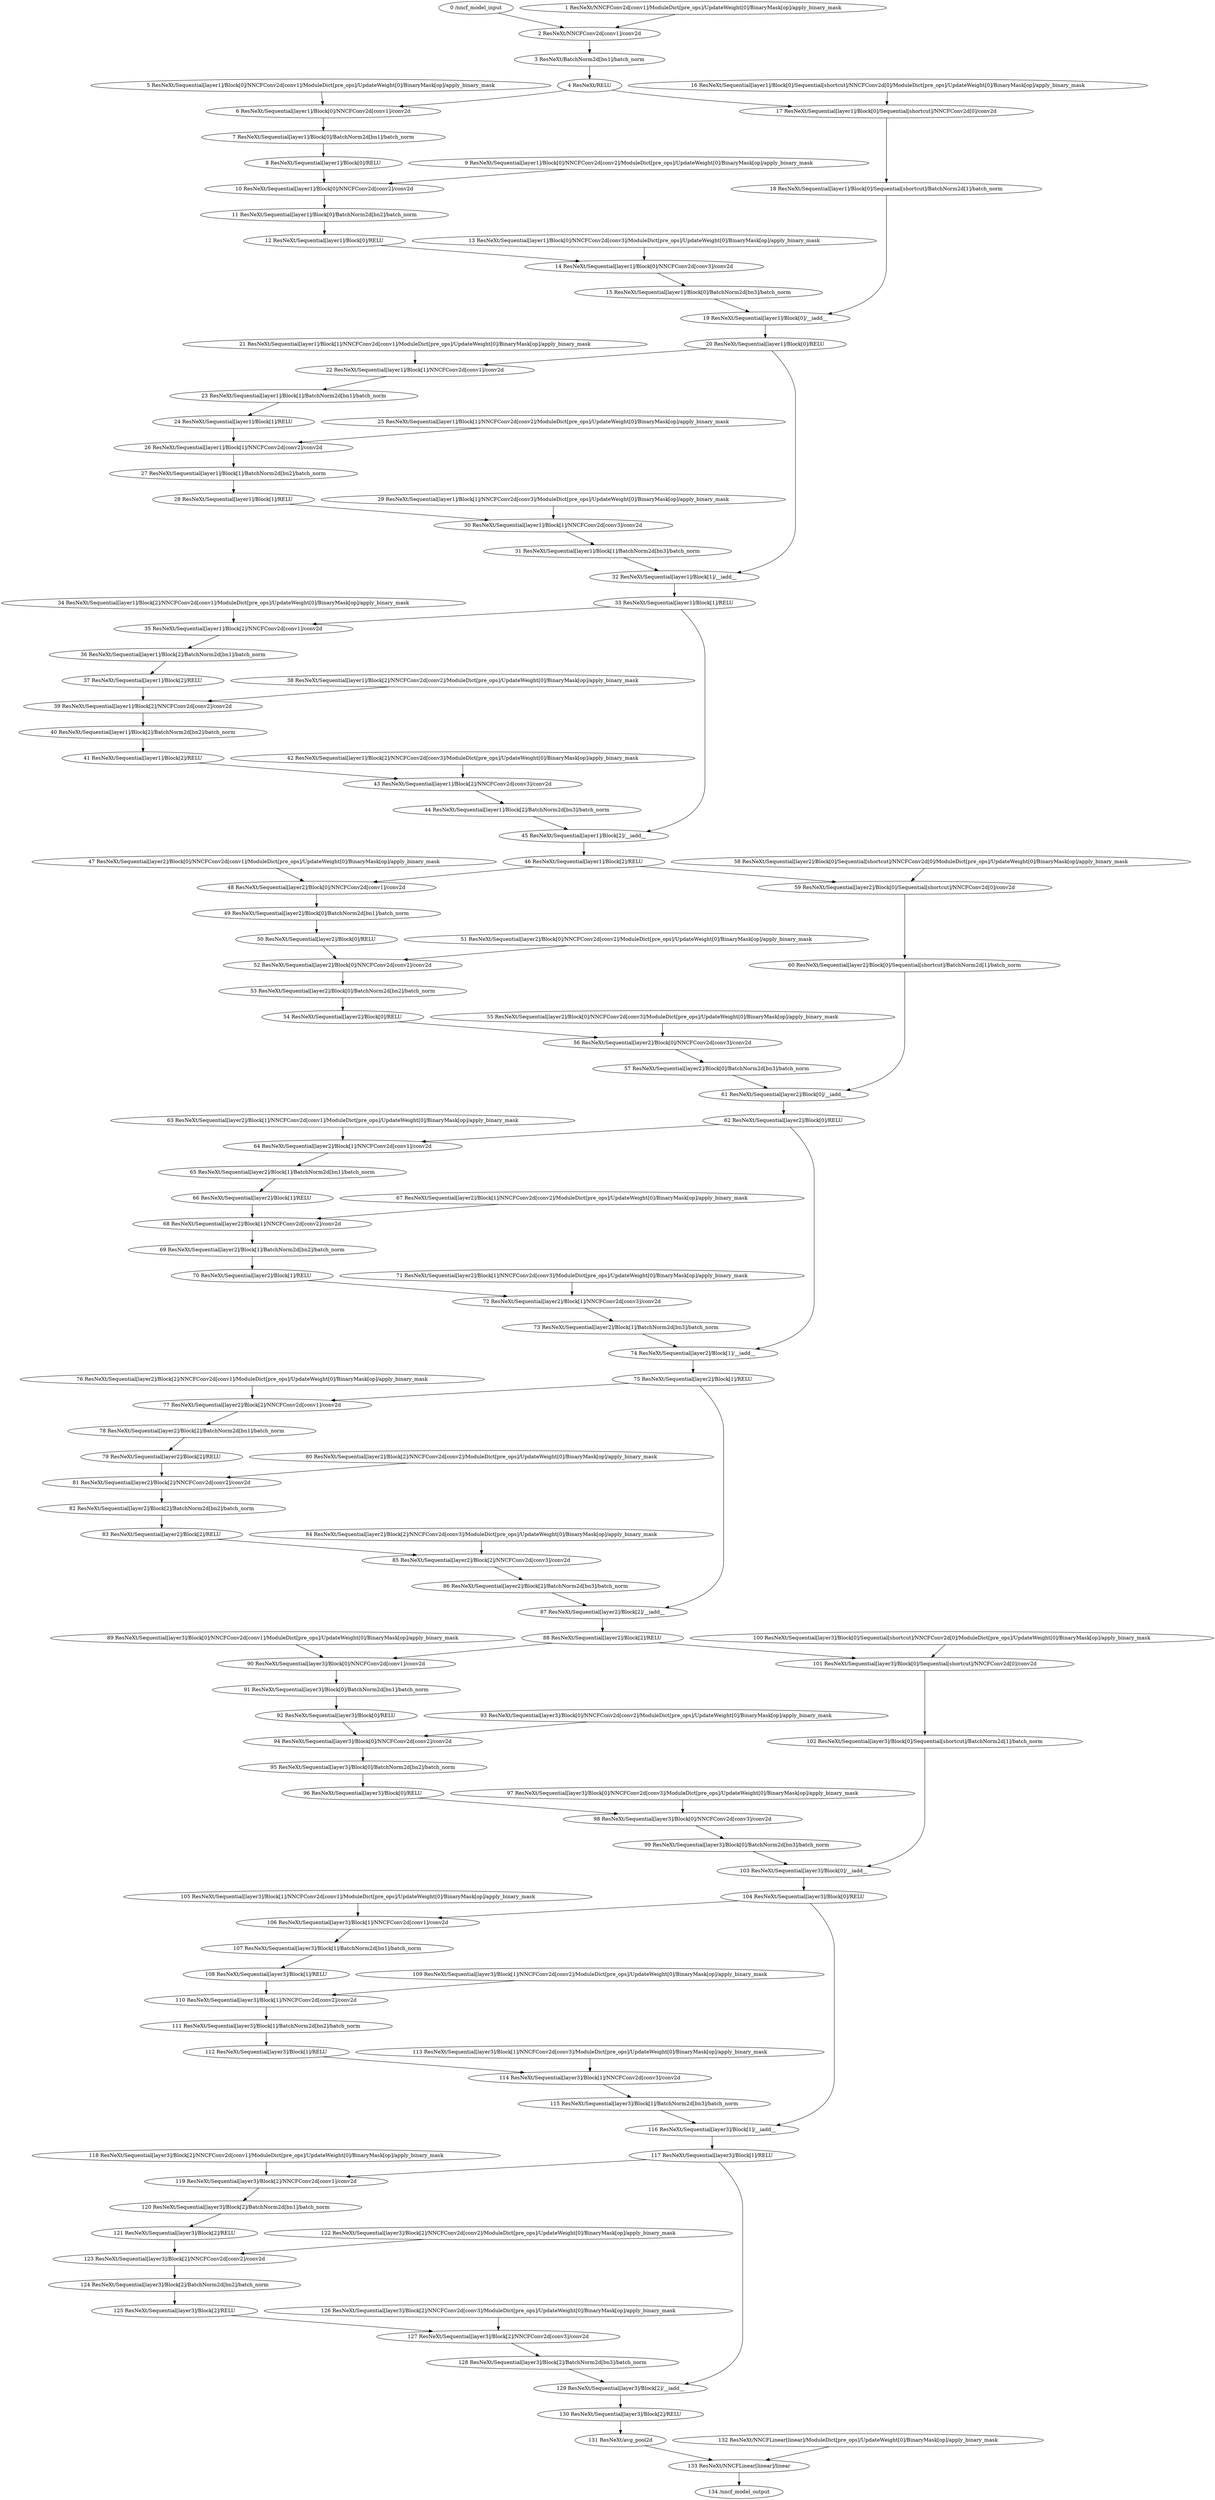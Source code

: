 strict digraph  {
"0 /nncf_model_input" [id=0, scope="", type=nncf_model_input];
"1 ResNeXt/NNCFConv2d[conv1]/ModuleDict[pre_ops]/UpdateWeight[0]/BinaryMask[op]/apply_binary_mask" [id=1, scope="ResNeXt/NNCFConv2d[conv1]/ModuleDict[pre_ops]/UpdateWeight[0]/BinaryMask[op]", type=apply_binary_mask];
"2 ResNeXt/NNCFConv2d[conv1]/conv2d" [id=2, scope="ResNeXt/NNCFConv2d[conv1]", type=conv2d];
"3 ResNeXt/BatchNorm2d[bn1]/batch_norm" [id=3, scope="ResNeXt/BatchNorm2d[bn1]", type=batch_norm];
"4 ResNeXt/RELU" [id=4, scope=ResNeXt, type=RELU];
"5 ResNeXt/Sequential[layer1]/Block[0]/NNCFConv2d[conv1]/ModuleDict[pre_ops]/UpdateWeight[0]/BinaryMask[op]/apply_binary_mask" [id=5, scope="ResNeXt/Sequential[layer1]/Block[0]/NNCFConv2d[conv1]/ModuleDict[pre_ops]/UpdateWeight[0]/BinaryMask[op]", type=apply_binary_mask];
"6 ResNeXt/Sequential[layer1]/Block[0]/NNCFConv2d[conv1]/conv2d" [id=6, scope="ResNeXt/Sequential[layer1]/Block[0]/NNCFConv2d[conv1]", type=conv2d];
"7 ResNeXt/Sequential[layer1]/Block[0]/BatchNorm2d[bn1]/batch_norm" [id=7, scope="ResNeXt/Sequential[layer1]/Block[0]/BatchNorm2d[bn1]", type=batch_norm];
"8 ResNeXt/Sequential[layer1]/Block[0]/RELU" [id=8, scope="ResNeXt/Sequential[layer1]/Block[0]", type=RELU];
"9 ResNeXt/Sequential[layer1]/Block[0]/NNCFConv2d[conv2]/ModuleDict[pre_ops]/UpdateWeight[0]/BinaryMask[op]/apply_binary_mask" [id=9, scope="ResNeXt/Sequential[layer1]/Block[0]/NNCFConv2d[conv2]/ModuleDict[pre_ops]/UpdateWeight[0]/BinaryMask[op]", type=apply_binary_mask];
"10 ResNeXt/Sequential[layer1]/Block[0]/NNCFConv2d[conv2]/conv2d" [id=10, scope="ResNeXt/Sequential[layer1]/Block[0]/NNCFConv2d[conv2]", type=conv2d];
"11 ResNeXt/Sequential[layer1]/Block[0]/BatchNorm2d[bn2]/batch_norm" [id=11, scope="ResNeXt/Sequential[layer1]/Block[0]/BatchNorm2d[bn2]", type=batch_norm];
"12 ResNeXt/Sequential[layer1]/Block[0]/RELU" [id=12, scope="ResNeXt/Sequential[layer1]/Block[0]", type=RELU];
"13 ResNeXt/Sequential[layer1]/Block[0]/NNCFConv2d[conv3]/ModuleDict[pre_ops]/UpdateWeight[0]/BinaryMask[op]/apply_binary_mask" [id=13, scope="ResNeXt/Sequential[layer1]/Block[0]/NNCFConv2d[conv3]/ModuleDict[pre_ops]/UpdateWeight[0]/BinaryMask[op]", type=apply_binary_mask];
"14 ResNeXt/Sequential[layer1]/Block[0]/NNCFConv2d[conv3]/conv2d" [id=14, scope="ResNeXt/Sequential[layer1]/Block[0]/NNCFConv2d[conv3]", type=conv2d];
"15 ResNeXt/Sequential[layer1]/Block[0]/BatchNorm2d[bn3]/batch_norm" [id=15, scope="ResNeXt/Sequential[layer1]/Block[0]/BatchNorm2d[bn3]", type=batch_norm];
"16 ResNeXt/Sequential[layer1]/Block[0]/Sequential[shortcut]/NNCFConv2d[0]/ModuleDict[pre_ops]/UpdateWeight[0]/BinaryMask[op]/apply_binary_mask" [id=16, scope="ResNeXt/Sequential[layer1]/Block[0]/Sequential[shortcut]/NNCFConv2d[0]/ModuleDict[pre_ops]/UpdateWeight[0]/BinaryMask[op]", type=apply_binary_mask];
"17 ResNeXt/Sequential[layer1]/Block[0]/Sequential[shortcut]/NNCFConv2d[0]/conv2d" [id=17, scope="ResNeXt/Sequential[layer1]/Block[0]/Sequential[shortcut]/NNCFConv2d[0]", type=conv2d];
"18 ResNeXt/Sequential[layer1]/Block[0]/Sequential[shortcut]/BatchNorm2d[1]/batch_norm" [id=18, scope="ResNeXt/Sequential[layer1]/Block[0]/Sequential[shortcut]/BatchNorm2d[1]", type=batch_norm];
"19 ResNeXt/Sequential[layer1]/Block[0]/__iadd__" [id=19, scope="ResNeXt/Sequential[layer1]/Block[0]", type=__iadd__];
"20 ResNeXt/Sequential[layer1]/Block[0]/RELU" [id=20, scope="ResNeXt/Sequential[layer1]/Block[0]", type=RELU];
"21 ResNeXt/Sequential[layer1]/Block[1]/NNCFConv2d[conv1]/ModuleDict[pre_ops]/UpdateWeight[0]/BinaryMask[op]/apply_binary_mask" [id=21, scope="ResNeXt/Sequential[layer1]/Block[1]/NNCFConv2d[conv1]/ModuleDict[pre_ops]/UpdateWeight[0]/BinaryMask[op]", type=apply_binary_mask];
"22 ResNeXt/Sequential[layer1]/Block[1]/NNCFConv2d[conv1]/conv2d" [id=22, scope="ResNeXt/Sequential[layer1]/Block[1]/NNCFConv2d[conv1]", type=conv2d];
"23 ResNeXt/Sequential[layer1]/Block[1]/BatchNorm2d[bn1]/batch_norm" [id=23, scope="ResNeXt/Sequential[layer1]/Block[1]/BatchNorm2d[bn1]", type=batch_norm];
"24 ResNeXt/Sequential[layer1]/Block[1]/RELU" [id=24, scope="ResNeXt/Sequential[layer1]/Block[1]", type=RELU];
"25 ResNeXt/Sequential[layer1]/Block[1]/NNCFConv2d[conv2]/ModuleDict[pre_ops]/UpdateWeight[0]/BinaryMask[op]/apply_binary_mask" [id=25, scope="ResNeXt/Sequential[layer1]/Block[1]/NNCFConv2d[conv2]/ModuleDict[pre_ops]/UpdateWeight[0]/BinaryMask[op]", type=apply_binary_mask];
"26 ResNeXt/Sequential[layer1]/Block[1]/NNCFConv2d[conv2]/conv2d" [id=26, scope="ResNeXt/Sequential[layer1]/Block[1]/NNCFConv2d[conv2]", type=conv2d];
"27 ResNeXt/Sequential[layer1]/Block[1]/BatchNorm2d[bn2]/batch_norm" [id=27, scope="ResNeXt/Sequential[layer1]/Block[1]/BatchNorm2d[bn2]", type=batch_norm];
"28 ResNeXt/Sequential[layer1]/Block[1]/RELU" [id=28, scope="ResNeXt/Sequential[layer1]/Block[1]", type=RELU];
"29 ResNeXt/Sequential[layer1]/Block[1]/NNCFConv2d[conv3]/ModuleDict[pre_ops]/UpdateWeight[0]/BinaryMask[op]/apply_binary_mask" [id=29, scope="ResNeXt/Sequential[layer1]/Block[1]/NNCFConv2d[conv3]/ModuleDict[pre_ops]/UpdateWeight[0]/BinaryMask[op]", type=apply_binary_mask];
"30 ResNeXt/Sequential[layer1]/Block[1]/NNCFConv2d[conv3]/conv2d" [id=30, scope="ResNeXt/Sequential[layer1]/Block[1]/NNCFConv2d[conv3]", type=conv2d];
"31 ResNeXt/Sequential[layer1]/Block[1]/BatchNorm2d[bn3]/batch_norm" [id=31, scope="ResNeXt/Sequential[layer1]/Block[1]/BatchNorm2d[bn3]", type=batch_norm];
"32 ResNeXt/Sequential[layer1]/Block[1]/__iadd__" [id=32, scope="ResNeXt/Sequential[layer1]/Block[1]", type=__iadd__];
"33 ResNeXt/Sequential[layer1]/Block[1]/RELU" [id=33, scope="ResNeXt/Sequential[layer1]/Block[1]", type=RELU];
"34 ResNeXt/Sequential[layer1]/Block[2]/NNCFConv2d[conv1]/ModuleDict[pre_ops]/UpdateWeight[0]/BinaryMask[op]/apply_binary_mask" [id=34, scope="ResNeXt/Sequential[layer1]/Block[2]/NNCFConv2d[conv1]/ModuleDict[pre_ops]/UpdateWeight[0]/BinaryMask[op]", type=apply_binary_mask];
"35 ResNeXt/Sequential[layer1]/Block[2]/NNCFConv2d[conv1]/conv2d" [id=35, scope="ResNeXt/Sequential[layer1]/Block[2]/NNCFConv2d[conv1]", type=conv2d];
"36 ResNeXt/Sequential[layer1]/Block[2]/BatchNorm2d[bn1]/batch_norm" [id=36, scope="ResNeXt/Sequential[layer1]/Block[2]/BatchNorm2d[bn1]", type=batch_norm];
"37 ResNeXt/Sequential[layer1]/Block[2]/RELU" [id=37, scope="ResNeXt/Sequential[layer1]/Block[2]", type=RELU];
"38 ResNeXt/Sequential[layer1]/Block[2]/NNCFConv2d[conv2]/ModuleDict[pre_ops]/UpdateWeight[0]/BinaryMask[op]/apply_binary_mask" [id=38, scope="ResNeXt/Sequential[layer1]/Block[2]/NNCFConv2d[conv2]/ModuleDict[pre_ops]/UpdateWeight[0]/BinaryMask[op]", type=apply_binary_mask];
"39 ResNeXt/Sequential[layer1]/Block[2]/NNCFConv2d[conv2]/conv2d" [id=39, scope="ResNeXt/Sequential[layer1]/Block[2]/NNCFConv2d[conv2]", type=conv2d];
"40 ResNeXt/Sequential[layer1]/Block[2]/BatchNorm2d[bn2]/batch_norm" [id=40, scope="ResNeXt/Sequential[layer1]/Block[2]/BatchNorm2d[bn2]", type=batch_norm];
"41 ResNeXt/Sequential[layer1]/Block[2]/RELU" [id=41, scope="ResNeXt/Sequential[layer1]/Block[2]", type=RELU];
"42 ResNeXt/Sequential[layer1]/Block[2]/NNCFConv2d[conv3]/ModuleDict[pre_ops]/UpdateWeight[0]/BinaryMask[op]/apply_binary_mask" [id=42, scope="ResNeXt/Sequential[layer1]/Block[2]/NNCFConv2d[conv3]/ModuleDict[pre_ops]/UpdateWeight[0]/BinaryMask[op]", type=apply_binary_mask];
"43 ResNeXt/Sequential[layer1]/Block[2]/NNCFConv2d[conv3]/conv2d" [id=43, scope="ResNeXt/Sequential[layer1]/Block[2]/NNCFConv2d[conv3]", type=conv2d];
"44 ResNeXt/Sequential[layer1]/Block[2]/BatchNorm2d[bn3]/batch_norm" [id=44, scope="ResNeXt/Sequential[layer1]/Block[2]/BatchNorm2d[bn3]", type=batch_norm];
"45 ResNeXt/Sequential[layer1]/Block[2]/__iadd__" [id=45, scope="ResNeXt/Sequential[layer1]/Block[2]", type=__iadd__];
"46 ResNeXt/Sequential[layer1]/Block[2]/RELU" [id=46, scope="ResNeXt/Sequential[layer1]/Block[2]", type=RELU];
"47 ResNeXt/Sequential[layer2]/Block[0]/NNCFConv2d[conv1]/ModuleDict[pre_ops]/UpdateWeight[0]/BinaryMask[op]/apply_binary_mask" [id=47, scope="ResNeXt/Sequential[layer2]/Block[0]/NNCFConv2d[conv1]/ModuleDict[pre_ops]/UpdateWeight[0]/BinaryMask[op]", type=apply_binary_mask];
"48 ResNeXt/Sequential[layer2]/Block[0]/NNCFConv2d[conv1]/conv2d" [id=48, scope="ResNeXt/Sequential[layer2]/Block[0]/NNCFConv2d[conv1]", type=conv2d];
"49 ResNeXt/Sequential[layer2]/Block[0]/BatchNorm2d[bn1]/batch_norm" [id=49, scope="ResNeXt/Sequential[layer2]/Block[0]/BatchNorm2d[bn1]", type=batch_norm];
"50 ResNeXt/Sequential[layer2]/Block[0]/RELU" [id=50, scope="ResNeXt/Sequential[layer2]/Block[0]", type=RELU];
"51 ResNeXt/Sequential[layer2]/Block[0]/NNCFConv2d[conv2]/ModuleDict[pre_ops]/UpdateWeight[0]/BinaryMask[op]/apply_binary_mask" [id=51, scope="ResNeXt/Sequential[layer2]/Block[0]/NNCFConv2d[conv2]/ModuleDict[pre_ops]/UpdateWeight[0]/BinaryMask[op]", type=apply_binary_mask];
"52 ResNeXt/Sequential[layer2]/Block[0]/NNCFConv2d[conv2]/conv2d" [id=52, scope="ResNeXt/Sequential[layer2]/Block[0]/NNCFConv2d[conv2]", type=conv2d];
"53 ResNeXt/Sequential[layer2]/Block[0]/BatchNorm2d[bn2]/batch_norm" [id=53, scope="ResNeXt/Sequential[layer2]/Block[0]/BatchNorm2d[bn2]", type=batch_norm];
"54 ResNeXt/Sequential[layer2]/Block[0]/RELU" [id=54, scope="ResNeXt/Sequential[layer2]/Block[0]", type=RELU];
"55 ResNeXt/Sequential[layer2]/Block[0]/NNCFConv2d[conv3]/ModuleDict[pre_ops]/UpdateWeight[0]/BinaryMask[op]/apply_binary_mask" [id=55, scope="ResNeXt/Sequential[layer2]/Block[0]/NNCFConv2d[conv3]/ModuleDict[pre_ops]/UpdateWeight[0]/BinaryMask[op]", type=apply_binary_mask];
"56 ResNeXt/Sequential[layer2]/Block[0]/NNCFConv2d[conv3]/conv2d" [id=56, scope="ResNeXt/Sequential[layer2]/Block[0]/NNCFConv2d[conv3]", type=conv2d];
"57 ResNeXt/Sequential[layer2]/Block[0]/BatchNorm2d[bn3]/batch_norm" [id=57, scope="ResNeXt/Sequential[layer2]/Block[0]/BatchNorm2d[bn3]", type=batch_norm];
"58 ResNeXt/Sequential[layer2]/Block[0]/Sequential[shortcut]/NNCFConv2d[0]/ModuleDict[pre_ops]/UpdateWeight[0]/BinaryMask[op]/apply_binary_mask" [id=58, scope="ResNeXt/Sequential[layer2]/Block[0]/Sequential[shortcut]/NNCFConv2d[0]/ModuleDict[pre_ops]/UpdateWeight[0]/BinaryMask[op]", type=apply_binary_mask];
"59 ResNeXt/Sequential[layer2]/Block[0]/Sequential[shortcut]/NNCFConv2d[0]/conv2d" [id=59, scope="ResNeXt/Sequential[layer2]/Block[0]/Sequential[shortcut]/NNCFConv2d[0]", type=conv2d];
"60 ResNeXt/Sequential[layer2]/Block[0]/Sequential[shortcut]/BatchNorm2d[1]/batch_norm" [id=60, scope="ResNeXt/Sequential[layer2]/Block[0]/Sequential[shortcut]/BatchNorm2d[1]", type=batch_norm];
"61 ResNeXt/Sequential[layer2]/Block[0]/__iadd__" [id=61, scope="ResNeXt/Sequential[layer2]/Block[0]", type=__iadd__];
"62 ResNeXt/Sequential[layer2]/Block[0]/RELU" [id=62, scope="ResNeXt/Sequential[layer2]/Block[0]", type=RELU];
"63 ResNeXt/Sequential[layer2]/Block[1]/NNCFConv2d[conv1]/ModuleDict[pre_ops]/UpdateWeight[0]/BinaryMask[op]/apply_binary_mask" [id=63, scope="ResNeXt/Sequential[layer2]/Block[1]/NNCFConv2d[conv1]/ModuleDict[pre_ops]/UpdateWeight[0]/BinaryMask[op]", type=apply_binary_mask];
"64 ResNeXt/Sequential[layer2]/Block[1]/NNCFConv2d[conv1]/conv2d" [id=64, scope="ResNeXt/Sequential[layer2]/Block[1]/NNCFConv2d[conv1]", type=conv2d];
"65 ResNeXt/Sequential[layer2]/Block[1]/BatchNorm2d[bn1]/batch_norm" [id=65, scope="ResNeXt/Sequential[layer2]/Block[1]/BatchNorm2d[bn1]", type=batch_norm];
"66 ResNeXt/Sequential[layer2]/Block[1]/RELU" [id=66, scope="ResNeXt/Sequential[layer2]/Block[1]", type=RELU];
"67 ResNeXt/Sequential[layer2]/Block[1]/NNCFConv2d[conv2]/ModuleDict[pre_ops]/UpdateWeight[0]/BinaryMask[op]/apply_binary_mask" [id=67, scope="ResNeXt/Sequential[layer2]/Block[1]/NNCFConv2d[conv2]/ModuleDict[pre_ops]/UpdateWeight[0]/BinaryMask[op]", type=apply_binary_mask];
"68 ResNeXt/Sequential[layer2]/Block[1]/NNCFConv2d[conv2]/conv2d" [id=68, scope="ResNeXt/Sequential[layer2]/Block[1]/NNCFConv2d[conv2]", type=conv2d];
"69 ResNeXt/Sequential[layer2]/Block[1]/BatchNorm2d[bn2]/batch_norm" [id=69, scope="ResNeXt/Sequential[layer2]/Block[1]/BatchNorm2d[bn2]", type=batch_norm];
"70 ResNeXt/Sequential[layer2]/Block[1]/RELU" [id=70, scope="ResNeXt/Sequential[layer2]/Block[1]", type=RELU];
"71 ResNeXt/Sequential[layer2]/Block[1]/NNCFConv2d[conv3]/ModuleDict[pre_ops]/UpdateWeight[0]/BinaryMask[op]/apply_binary_mask" [id=71, scope="ResNeXt/Sequential[layer2]/Block[1]/NNCFConv2d[conv3]/ModuleDict[pre_ops]/UpdateWeight[0]/BinaryMask[op]", type=apply_binary_mask];
"72 ResNeXt/Sequential[layer2]/Block[1]/NNCFConv2d[conv3]/conv2d" [id=72, scope="ResNeXt/Sequential[layer2]/Block[1]/NNCFConv2d[conv3]", type=conv2d];
"73 ResNeXt/Sequential[layer2]/Block[1]/BatchNorm2d[bn3]/batch_norm" [id=73, scope="ResNeXt/Sequential[layer2]/Block[1]/BatchNorm2d[bn3]", type=batch_norm];
"74 ResNeXt/Sequential[layer2]/Block[1]/__iadd__" [id=74, scope="ResNeXt/Sequential[layer2]/Block[1]", type=__iadd__];
"75 ResNeXt/Sequential[layer2]/Block[1]/RELU" [id=75, scope="ResNeXt/Sequential[layer2]/Block[1]", type=RELU];
"76 ResNeXt/Sequential[layer2]/Block[2]/NNCFConv2d[conv1]/ModuleDict[pre_ops]/UpdateWeight[0]/BinaryMask[op]/apply_binary_mask" [id=76, scope="ResNeXt/Sequential[layer2]/Block[2]/NNCFConv2d[conv1]/ModuleDict[pre_ops]/UpdateWeight[0]/BinaryMask[op]", type=apply_binary_mask];
"77 ResNeXt/Sequential[layer2]/Block[2]/NNCFConv2d[conv1]/conv2d" [id=77, scope="ResNeXt/Sequential[layer2]/Block[2]/NNCFConv2d[conv1]", type=conv2d];
"78 ResNeXt/Sequential[layer2]/Block[2]/BatchNorm2d[bn1]/batch_norm" [id=78, scope="ResNeXt/Sequential[layer2]/Block[2]/BatchNorm2d[bn1]", type=batch_norm];
"79 ResNeXt/Sequential[layer2]/Block[2]/RELU" [id=79, scope="ResNeXt/Sequential[layer2]/Block[2]", type=RELU];
"80 ResNeXt/Sequential[layer2]/Block[2]/NNCFConv2d[conv2]/ModuleDict[pre_ops]/UpdateWeight[0]/BinaryMask[op]/apply_binary_mask" [id=80, scope="ResNeXt/Sequential[layer2]/Block[2]/NNCFConv2d[conv2]/ModuleDict[pre_ops]/UpdateWeight[0]/BinaryMask[op]", type=apply_binary_mask];
"81 ResNeXt/Sequential[layer2]/Block[2]/NNCFConv2d[conv2]/conv2d" [id=81, scope="ResNeXt/Sequential[layer2]/Block[2]/NNCFConv2d[conv2]", type=conv2d];
"82 ResNeXt/Sequential[layer2]/Block[2]/BatchNorm2d[bn2]/batch_norm" [id=82, scope="ResNeXt/Sequential[layer2]/Block[2]/BatchNorm2d[bn2]", type=batch_norm];
"83 ResNeXt/Sequential[layer2]/Block[2]/RELU" [id=83, scope="ResNeXt/Sequential[layer2]/Block[2]", type=RELU];
"84 ResNeXt/Sequential[layer2]/Block[2]/NNCFConv2d[conv3]/ModuleDict[pre_ops]/UpdateWeight[0]/BinaryMask[op]/apply_binary_mask" [id=84, scope="ResNeXt/Sequential[layer2]/Block[2]/NNCFConv2d[conv3]/ModuleDict[pre_ops]/UpdateWeight[0]/BinaryMask[op]", type=apply_binary_mask];
"85 ResNeXt/Sequential[layer2]/Block[2]/NNCFConv2d[conv3]/conv2d" [id=85, scope="ResNeXt/Sequential[layer2]/Block[2]/NNCFConv2d[conv3]", type=conv2d];
"86 ResNeXt/Sequential[layer2]/Block[2]/BatchNorm2d[bn3]/batch_norm" [id=86, scope="ResNeXt/Sequential[layer2]/Block[2]/BatchNorm2d[bn3]", type=batch_norm];
"87 ResNeXt/Sequential[layer2]/Block[2]/__iadd__" [id=87, scope="ResNeXt/Sequential[layer2]/Block[2]", type=__iadd__];
"88 ResNeXt/Sequential[layer2]/Block[2]/RELU" [id=88, scope="ResNeXt/Sequential[layer2]/Block[2]", type=RELU];
"89 ResNeXt/Sequential[layer3]/Block[0]/NNCFConv2d[conv1]/ModuleDict[pre_ops]/UpdateWeight[0]/BinaryMask[op]/apply_binary_mask" [id=89, scope="ResNeXt/Sequential[layer3]/Block[0]/NNCFConv2d[conv1]/ModuleDict[pre_ops]/UpdateWeight[0]/BinaryMask[op]", type=apply_binary_mask];
"90 ResNeXt/Sequential[layer3]/Block[0]/NNCFConv2d[conv1]/conv2d" [id=90, scope="ResNeXt/Sequential[layer3]/Block[0]/NNCFConv2d[conv1]", type=conv2d];
"91 ResNeXt/Sequential[layer3]/Block[0]/BatchNorm2d[bn1]/batch_norm" [id=91, scope="ResNeXt/Sequential[layer3]/Block[0]/BatchNorm2d[bn1]", type=batch_norm];
"92 ResNeXt/Sequential[layer3]/Block[0]/RELU" [id=92, scope="ResNeXt/Sequential[layer3]/Block[0]", type=RELU];
"93 ResNeXt/Sequential[layer3]/Block[0]/NNCFConv2d[conv2]/ModuleDict[pre_ops]/UpdateWeight[0]/BinaryMask[op]/apply_binary_mask" [id=93, scope="ResNeXt/Sequential[layer3]/Block[0]/NNCFConv2d[conv2]/ModuleDict[pre_ops]/UpdateWeight[0]/BinaryMask[op]", type=apply_binary_mask];
"94 ResNeXt/Sequential[layer3]/Block[0]/NNCFConv2d[conv2]/conv2d" [id=94, scope="ResNeXt/Sequential[layer3]/Block[0]/NNCFConv2d[conv2]", type=conv2d];
"95 ResNeXt/Sequential[layer3]/Block[0]/BatchNorm2d[bn2]/batch_norm" [id=95, scope="ResNeXt/Sequential[layer3]/Block[0]/BatchNorm2d[bn2]", type=batch_norm];
"96 ResNeXt/Sequential[layer3]/Block[0]/RELU" [id=96, scope="ResNeXt/Sequential[layer3]/Block[0]", type=RELU];
"97 ResNeXt/Sequential[layer3]/Block[0]/NNCFConv2d[conv3]/ModuleDict[pre_ops]/UpdateWeight[0]/BinaryMask[op]/apply_binary_mask" [id=97, scope="ResNeXt/Sequential[layer3]/Block[0]/NNCFConv2d[conv3]/ModuleDict[pre_ops]/UpdateWeight[0]/BinaryMask[op]", type=apply_binary_mask];
"98 ResNeXt/Sequential[layer3]/Block[0]/NNCFConv2d[conv3]/conv2d" [id=98, scope="ResNeXt/Sequential[layer3]/Block[0]/NNCFConv2d[conv3]", type=conv2d];
"99 ResNeXt/Sequential[layer3]/Block[0]/BatchNorm2d[bn3]/batch_norm" [id=99, scope="ResNeXt/Sequential[layer3]/Block[0]/BatchNorm2d[bn3]", type=batch_norm];
"100 ResNeXt/Sequential[layer3]/Block[0]/Sequential[shortcut]/NNCFConv2d[0]/ModuleDict[pre_ops]/UpdateWeight[0]/BinaryMask[op]/apply_binary_mask" [id=100, scope="ResNeXt/Sequential[layer3]/Block[0]/Sequential[shortcut]/NNCFConv2d[0]/ModuleDict[pre_ops]/UpdateWeight[0]/BinaryMask[op]", type=apply_binary_mask];
"101 ResNeXt/Sequential[layer3]/Block[0]/Sequential[shortcut]/NNCFConv2d[0]/conv2d" [id=101, scope="ResNeXt/Sequential[layer3]/Block[0]/Sequential[shortcut]/NNCFConv2d[0]", type=conv2d];
"102 ResNeXt/Sequential[layer3]/Block[0]/Sequential[shortcut]/BatchNorm2d[1]/batch_norm" [id=102, scope="ResNeXt/Sequential[layer3]/Block[0]/Sequential[shortcut]/BatchNorm2d[1]", type=batch_norm];
"103 ResNeXt/Sequential[layer3]/Block[0]/__iadd__" [id=103, scope="ResNeXt/Sequential[layer3]/Block[0]", type=__iadd__];
"104 ResNeXt/Sequential[layer3]/Block[0]/RELU" [id=104, scope="ResNeXt/Sequential[layer3]/Block[0]", type=RELU];
"105 ResNeXt/Sequential[layer3]/Block[1]/NNCFConv2d[conv1]/ModuleDict[pre_ops]/UpdateWeight[0]/BinaryMask[op]/apply_binary_mask" [id=105, scope="ResNeXt/Sequential[layer3]/Block[1]/NNCFConv2d[conv1]/ModuleDict[pre_ops]/UpdateWeight[0]/BinaryMask[op]", type=apply_binary_mask];
"106 ResNeXt/Sequential[layer3]/Block[1]/NNCFConv2d[conv1]/conv2d" [id=106, scope="ResNeXt/Sequential[layer3]/Block[1]/NNCFConv2d[conv1]", type=conv2d];
"107 ResNeXt/Sequential[layer3]/Block[1]/BatchNorm2d[bn1]/batch_norm" [id=107, scope="ResNeXt/Sequential[layer3]/Block[1]/BatchNorm2d[bn1]", type=batch_norm];
"108 ResNeXt/Sequential[layer3]/Block[1]/RELU" [id=108, scope="ResNeXt/Sequential[layer3]/Block[1]", type=RELU];
"109 ResNeXt/Sequential[layer3]/Block[1]/NNCFConv2d[conv2]/ModuleDict[pre_ops]/UpdateWeight[0]/BinaryMask[op]/apply_binary_mask" [id=109, scope="ResNeXt/Sequential[layer3]/Block[1]/NNCFConv2d[conv2]/ModuleDict[pre_ops]/UpdateWeight[0]/BinaryMask[op]", type=apply_binary_mask];
"110 ResNeXt/Sequential[layer3]/Block[1]/NNCFConv2d[conv2]/conv2d" [id=110, scope="ResNeXt/Sequential[layer3]/Block[1]/NNCFConv2d[conv2]", type=conv2d];
"111 ResNeXt/Sequential[layer3]/Block[1]/BatchNorm2d[bn2]/batch_norm" [id=111, scope="ResNeXt/Sequential[layer3]/Block[1]/BatchNorm2d[bn2]", type=batch_norm];
"112 ResNeXt/Sequential[layer3]/Block[1]/RELU" [id=112, scope="ResNeXt/Sequential[layer3]/Block[1]", type=RELU];
"113 ResNeXt/Sequential[layer3]/Block[1]/NNCFConv2d[conv3]/ModuleDict[pre_ops]/UpdateWeight[0]/BinaryMask[op]/apply_binary_mask" [id=113, scope="ResNeXt/Sequential[layer3]/Block[1]/NNCFConv2d[conv3]/ModuleDict[pre_ops]/UpdateWeight[0]/BinaryMask[op]", type=apply_binary_mask];
"114 ResNeXt/Sequential[layer3]/Block[1]/NNCFConv2d[conv3]/conv2d" [id=114, scope="ResNeXt/Sequential[layer3]/Block[1]/NNCFConv2d[conv3]", type=conv2d];
"115 ResNeXt/Sequential[layer3]/Block[1]/BatchNorm2d[bn3]/batch_norm" [id=115, scope="ResNeXt/Sequential[layer3]/Block[1]/BatchNorm2d[bn3]", type=batch_norm];
"116 ResNeXt/Sequential[layer3]/Block[1]/__iadd__" [id=116, scope="ResNeXt/Sequential[layer3]/Block[1]", type=__iadd__];
"117 ResNeXt/Sequential[layer3]/Block[1]/RELU" [id=117, scope="ResNeXt/Sequential[layer3]/Block[1]", type=RELU];
"118 ResNeXt/Sequential[layer3]/Block[2]/NNCFConv2d[conv1]/ModuleDict[pre_ops]/UpdateWeight[0]/BinaryMask[op]/apply_binary_mask" [id=118, scope="ResNeXt/Sequential[layer3]/Block[2]/NNCFConv2d[conv1]/ModuleDict[pre_ops]/UpdateWeight[0]/BinaryMask[op]", type=apply_binary_mask];
"119 ResNeXt/Sequential[layer3]/Block[2]/NNCFConv2d[conv1]/conv2d" [id=119, scope="ResNeXt/Sequential[layer3]/Block[2]/NNCFConv2d[conv1]", type=conv2d];
"120 ResNeXt/Sequential[layer3]/Block[2]/BatchNorm2d[bn1]/batch_norm" [id=120, scope="ResNeXt/Sequential[layer3]/Block[2]/BatchNorm2d[bn1]", type=batch_norm];
"121 ResNeXt/Sequential[layer3]/Block[2]/RELU" [id=121, scope="ResNeXt/Sequential[layer3]/Block[2]", type=RELU];
"122 ResNeXt/Sequential[layer3]/Block[2]/NNCFConv2d[conv2]/ModuleDict[pre_ops]/UpdateWeight[0]/BinaryMask[op]/apply_binary_mask" [id=122, scope="ResNeXt/Sequential[layer3]/Block[2]/NNCFConv2d[conv2]/ModuleDict[pre_ops]/UpdateWeight[0]/BinaryMask[op]", type=apply_binary_mask];
"123 ResNeXt/Sequential[layer3]/Block[2]/NNCFConv2d[conv2]/conv2d" [id=123, scope="ResNeXt/Sequential[layer3]/Block[2]/NNCFConv2d[conv2]", type=conv2d];
"124 ResNeXt/Sequential[layer3]/Block[2]/BatchNorm2d[bn2]/batch_norm" [id=124, scope="ResNeXt/Sequential[layer3]/Block[2]/BatchNorm2d[bn2]", type=batch_norm];
"125 ResNeXt/Sequential[layer3]/Block[2]/RELU" [id=125, scope="ResNeXt/Sequential[layer3]/Block[2]", type=RELU];
"126 ResNeXt/Sequential[layer3]/Block[2]/NNCFConv2d[conv3]/ModuleDict[pre_ops]/UpdateWeight[0]/BinaryMask[op]/apply_binary_mask" [id=126, scope="ResNeXt/Sequential[layer3]/Block[2]/NNCFConv2d[conv3]/ModuleDict[pre_ops]/UpdateWeight[0]/BinaryMask[op]", type=apply_binary_mask];
"127 ResNeXt/Sequential[layer3]/Block[2]/NNCFConv2d[conv3]/conv2d" [id=127, scope="ResNeXt/Sequential[layer3]/Block[2]/NNCFConv2d[conv3]", type=conv2d];
"128 ResNeXt/Sequential[layer3]/Block[2]/BatchNorm2d[bn3]/batch_norm" [id=128, scope="ResNeXt/Sequential[layer3]/Block[2]/BatchNorm2d[bn3]", type=batch_norm];
"129 ResNeXt/Sequential[layer3]/Block[2]/__iadd__" [id=129, scope="ResNeXt/Sequential[layer3]/Block[2]", type=__iadd__];
"130 ResNeXt/Sequential[layer3]/Block[2]/RELU" [id=130, scope="ResNeXt/Sequential[layer3]/Block[2]", type=RELU];
"131 ResNeXt/avg_pool2d" [id=131, scope=ResNeXt, type=avg_pool2d];
"132 ResNeXt/NNCFLinear[linear]/ModuleDict[pre_ops]/UpdateWeight[0]/BinaryMask[op]/apply_binary_mask" [id=132, scope="ResNeXt/NNCFLinear[linear]/ModuleDict[pre_ops]/UpdateWeight[0]/BinaryMask[op]", type=apply_binary_mask];
"133 ResNeXt/NNCFLinear[linear]/linear" [id=133, scope="ResNeXt/NNCFLinear[linear]", type=linear];
"134 /nncf_model_output" [id=134, scope="", type=nncf_model_output];
"0 /nncf_model_input" -> "2 ResNeXt/NNCFConv2d[conv1]/conv2d";
"1 ResNeXt/NNCFConv2d[conv1]/ModuleDict[pre_ops]/UpdateWeight[0]/BinaryMask[op]/apply_binary_mask" -> "2 ResNeXt/NNCFConv2d[conv1]/conv2d";
"2 ResNeXt/NNCFConv2d[conv1]/conv2d" -> "3 ResNeXt/BatchNorm2d[bn1]/batch_norm";
"3 ResNeXt/BatchNorm2d[bn1]/batch_norm" -> "4 ResNeXt/RELU";
"4 ResNeXt/RELU" -> "6 ResNeXt/Sequential[layer1]/Block[0]/NNCFConv2d[conv1]/conv2d";
"5 ResNeXt/Sequential[layer1]/Block[0]/NNCFConv2d[conv1]/ModuleDict[pre_ops]/UpdateWeight[0]/BinaryMask[op]/apply_binary_mask" -> "6 ResNeXt/Sequential[layer1]/Block[0]/NNCFConv2d[conv1]/conv2d";
"6 ResNeXt/Sequential[layer1]/Block[0]/NNCFConv2d[conv1]/conv2d" -> "7 ResNeXt/Sequential[layer1]/Block[0]/BatchNorm2d[bn1]/batch_norm";
"7 ResNeXt/Sequential[layer1]/Block[0]/BatchNorm2d[bn1]/batch_norm" -> "8 ResNeXt/Sequential[layer1]/Block[0]/RELU";
"4 ResNeXt/RELU" -> "17 ResNeXt/Sequential[layer1]/Block[0]/Sequential[shortcut]/NNCFConv2d[0]/conv2d";
"8 ResNeXt/Sequential[layer1]/Block[0]/RELU" -> "10 ResNeXt/Sequential[layer1]/Block[0]/NNCFConv2d[conv2]/conv2d";
"9 ResNeXt/Sequential[layer1]/Block[0]/NNCFConv2d[conv2]/ModuleDict[pre_ops]/UpdateWeight[0]/BinaryMask[op]/apply_binary_mask" -> "10 ResNeXt/Sequential[layer1]/Block[0]/NNCFConv2d[conv2]/conv2d";
"10 ResNeXt/Sequential[layer1]/Block[0]/NNCFConv2d[conv2]/conv2d" -> "11 ResNeXt/Sequential[layer1]/Block[0]/BatchNorm2d[bn2]/batch_norm";
"11 ResNeXt/Sequential[layer1]/Block[0]/BatchNorm2d[bn2]/batch_norm" -> "12 ResNeXt/Sequential[layer1]/Block[0]/RELU";
"12 ResNeXt/Sequential[layer1]/Block[0]/RELU" -> "14 ResNeXt/Sequential[layer1]/Block[0]/NNCFConv2d[conv3]/conv2d";
"13 ResNeXt/Sequential[layer1]/Block[0]/NNCFConv2d[conv3]/ModuleDict[pre_ops]/UpdateWeight[0]/BinaryMask[op]/apply_binary_mask" -> "14 ResNeXt/Sequential[layer1]/Block[0]/NNCFConv2d[conv3]/conv2d";
"14 ResNeXt/Sequential[layer1]/Block[0]/NNCFConv2d[conv3]/conv2d" -> "15 ResNeXt/Sequential[layer1]/Block[0]/BatchNorm2d[bn3]/batch_norm";
"15 ResNeXt/Sequential[layer1]/Block[0]/BatchNorm2d[bn3]/batch_norm" -> "19 ResNeXt/Sequential[layer1]/Block[0]/__iadd__";
"16 ResNeXt/Sequential[layer1]/Block[0]/Sequential[shortcut]/NNCFConv2d[0]/ModuleDict[pre_ops]/UpdateWeight[0]/BinaryMask[op]/apply_binary_mask" -> "17 ResNeXt/Sequential[layer1]/Block[0]/Sequential[shortcut]/NNCFConv2d[0]/conv2d";
"17 ResNeXt/Sequential[layer1]/Block[0]/Sequential[shortcut]/NNCFConv2d[0]/conv2d" -> "18 ResNeXt/Sequential[layer1]/Block[0]/Sequential[shortcut]/BatchNorm2d[1]/batch_norm";
"18 ResNeXt/Sequential[layer1]/Block[0]/Sequential[shortcut]/BatchNorm2d[1]/batch_norm" -> "19 ResNeXt/Sequential[layer1]/Block[0]/__iadd__";
"19 ResNeXt/Sequential[layer1]/Block[0]/__iadd__" -> "20 ResNeXt/Sequential[layer1]/Block[0]/RELU";
"20 ResNeXt/Sequential[layer1]/Block[0]/RELU" -> "22 ResNeXt/Sequential[layer1]/Block[1]/NNCFConv2d[conv1]/conv2d";
"20 ResNeXt/Sequential[layer1]/Block[0]/RELU" -> "32 ResNeXt/Sequential[layer1]/Block[1]/__iadd__";
"21 ResNeXt/Sequential[layer1]/Block[1]/NNCFConv2d[conv1]/ModuleDict[pre_ops]/UpdateWeight[0]/BinaryMask[op]/apply_binary_mask" -> "22 ResNeXt/Sequential[layer1]/Block[1]/NNCFConv2d[conv1]/conv2d";
"22 ResNeXt/Sequential[layer1]/Block[1]/NNCFConv2d[conv1]/conv2d" -> "23 ResNeXt/Sequential[layer1]/Block[1]/BatchNorm2d[bn1]/batch_norm";
"23 ResNeXt/Sequential[layer1]/Block[1]/BatchNorm2d[bn1]/batch_norm" -> "24 ResNeXt/Sequential[layer1]/Block[1]/RELU";
"24 ResNeXt/Sequential[layer1]/Block[1]/RELU" -> "26 ResNeXt/Sequential[layer1]/Block[1]/NNCFConv2d[conv2]/conv2d";
"25 ResNeXt/Sequential[layer1]/Block[1]/NNCFConv2d[conv2]/ModuleDict[pre_ops]/UpdateWeight[0]/BinaryMask[op]/apply_binary_mask" -> "26 ResNeXt/Sequential[layer1]/Block[1]/NNCFConv2d[conv2]/conv2d";
"26 ResNeXt/Sequential[layer1]/Block[1]/NNCFConv2d[conv2]/conv2d" -> "27 ResNeXt/Sequential[layer1]/Block[1]/BatchNorm2d[bn2]/batch_norm";
"27 ResNeXt/Sequential[layer1]/Block[1]/BatchNorm2d[bn2]/batch_norm" -> "28 ResNeXt/Sequential[layer1]/Block[1]/RELU";
"28 ResNeXt/Sequential[layer1]/Block[1]/RELU" -> "30 ResNeXt/Sequential[layer1]/Block[1]/NNCFConv2d[conv3]/conv2d";
"29 ResNeXt/Sequential[layer1]/Block[1]/NNCFConv2d[conv3]/ModuleDict[pre_ops]/UpdateWeight[0]/BinaryMask[op]/apply_binary_mask" -> "30 ResNeXt/Sequential[layer1]/Block[1]/NNCFConv2d[conv3]/conv2d";
"30 ResNeXt/Sequential[layer1]/Block[1]/NNCFConv2d[conv3]/conv2d" -> "31 ResNeXt/Sequential[layer1]/Block[1]/BatchNorm2d[bn3]/batch_norm";
"31 ResNeXt/Sequential[layer1]/Block[1]/BatchNorm2d[bn3]/batch_norm" -> "32 ResNeXt/Sequential[layer1]/Block[1]/__iadd__";
"32 ResNeXt/Sequential[layer1]/Block[1]/__iadd__" -> "33 ResNeXt/Sequential[layer1]/Block[1]/RELU";
"33 ResNeXt/Sequential[layer1]/Block[1]/RELU" -> "35 ResNeXt/Sequential[layer1]/Block[2]/NNCFConv2d[conv1]/conv2d";
"33 ResNeXt/Sequential[layer1]/Block[1]/RELU" -> "45 ResNeXt/Sequential[layer1]/Block[2]/__iadd__";
"34 ResNeXt/Sequential[layer1]/Block[2]/NNCFConv2d[conv1]/ModuleDict[pre_ops]/UpdateWeight[0]/BinaryMask[op]/apply_binary_mask" -> "35 ResNeXt/Sequential[layer1]/Block[2]/NNCFConv2d[conv1]/conv2d";
"35 ResNeXt/Sequential[layer1]/Block[2]/NNCFConv2d[conv1]/conv2d" -> "36 ResNeXt/Sequential[layer1]/Block[2]/BatchNorm2d[bn1]/batch_norm";
"36 ResNeXt/Sequential[layer1]/Block[2]/BatchNorm2d[bn1]/batch_norm" -> "37 ResNeXt/Sequential[layer1]/Block[2]/RELU";
"37 ResNeXt/Sequential[layer1]/Block[2]/RELU" -> "39 ResNeXt/Sequential[layer1]/Block[2]/NNCFConv2d[conv2]/conv2d";
"38 ResNeXt/Sequential[layer1]/Block[2]/NNCFConv2d[conv2]/ModuleDict[pre_ops]/UpdateWeight[0]/BinaryMask[op]/apply_binary_mask" -> "39 ResNeXt/Sequential[layer1]/Block[2]/NNCFConv2d[conv2]/conv2d";
"39 ResNeXt/Sequential[layer1]/Block[2]/NNCFConv2d[conv2]/conv2d" -> "40 ResNeXt/Sequential[layer1]/Block[2]/BatchNorm2d[bn2]/batch_norm";
"40 ResNeXt/Sequential[layer1]/Block[2]/BatchNorm2d[bn2]/batch_norm" -> "41 ResNeXt/Sequential[layer1]/Block[2]/RELU";
"41 ResNeXt/Sequential[layer1]/Block[2]/RELU" -> "43 ResNeXt/Sequential[layer1]/Block[2]/NNCFConv2d[conv3]/conv2d";
"42 ResNeXt/Sequential[layer1]/Block[2]/NNCFConv2d[conv3]/ModuleDict[pre_ops]/UpdateWeight[0]/BinaryMask[op]/apply_binary_mask" -> "43 ResNeXt/Sequential[layer1]/Block[2]/NNCFConv2d[conv3]/conv2d";
"43 ResNeXt/Sequential[layer1]/Block[2]/NNCFConv2d[conv3]/conv2d" -> "44 ResNeXt/Sequential[layer1]/Block[2]/BatchNorm2d[bn3]/batch_norm";
"44 ResNeXt/Sequential[layer1]/Block[2]/BatchNorm2d[bn3]/batch_norm" -> "45 ResNeXt/Sequential[layer1]/Block[2]/__iadd__";
"45 ResNeXt/Sequential[layer1]/Block[2]/__iadd__" -> "46 ResNeXt/Sequential[layer1]/Block[2]/RELU";
"46 ResNeXt/Sequential[layer1]/Block[2]/RELU" -> "48 ResNeXt/Sequential[layer2]/Block[0]/NNCFConv2d[conv1]/conv2d";
"46 ResNeXt/Sequential[layer1]/Block[2]/RELU" -> "59 ResNeXt/Sequential[layer2]/Block[0]/Sequential[shortcut]/NNCFConv2d[0]/conv2d";
"47 ResNeXt/Sequential[layer2]/Block[0]/NNCFConv2d[conv1]/ModuleDict[pre_ops]/UpdateWeight[0]/BinaryMask[op]/apply_binary_mask" -> "48 ResNeXt/Sequential[layer2]/Block[0]/NNCFConv2d[conv1]/conv2d";
"48 ResNeXt/Sequential[layer2]/Block[0]/NNCFConv2d[conv1]/conv2d" -> "49 ResNeXt/Sequential[layer2]/Block[0]/BatchNorm2d[bn1]/batch_norm";
"49 ResNeXt/Sequential[layer2]/Block[0]/BatchNorm2d[bn1]/batch_norm" -> "50 ResNeXt/Sequential[layer2]/Block[0]/RELU";
"50 ResNeXt/Sequential[layer2]/Block[0]/RELU" -> "52 ResNeXt/Sequential[layer2]/Block[0]/NNCFConv2d[conv2]/conv2d";
"51 ResNeXt/Sequential[layer2]/Block[0]/NNCFConv2d[conv2]/ModuleDict[pre_ops]/UpdateWeight[0]/BinaryMask[op]/apply_binary_mask" -> "52 ResNeXt/Sequential[layer2]/Block[0]/NNCFConv2d[conv2]/conv2d";
"52 ResNeXt/Sequential[layer2]/Block[0]/NNCFConv2d[conv2]/conv2d" -> "53 ResNeXt/Sequential[layer2]/Block[0]/BatchNorm2d[bn2]/batch_norm";
"53 ResNeXt/Sequential[layer2]/Block[0]/BatchNorm2d[bn2]/batch_norm" -> "54 ResNeXt/Sequential[layer2]/Block[0]/RELU";
"54 ResNeXt/Sequential[layer2]/Block[0]/RELU" -> "56 ResNeXt/Sequential[layer2]/Block[0]/NNCFConv2d[conv3]/conv2d";
"55 ResNeXt/Sequential[layer2]/Block[0]/NNCFConv2d[conv3]/ModuleDict[pre_ops]/UpdateWeight[0]/BinaryMask[op]/apply_binary_mask" -> "56 ResNeXt/Sequential[layer2]/Block[0]/NNCFConv2d[conv3]/conv2d";
"56 ResNeXt/Sequential[layer2]/Block[0]/NNCFConv2d[conv3]/conv2d" -> "57 ResNeXt/Sequential[layer2]/Block[0]/BatchNorm2d[bn3]/batch_norm";
"57 ResNeXt/Sequential[layer2]/Block[0]/BatchNorm2d[bn3]/batch_norm" -> "61 ResNeXt/Sequential[layer2]/Block[0]/__iadd__";
"58 ResNeXt/Sequential[layer2]/Block[0]/Sequential[shortcut]/NNCFConv2d[0]/ModuleDict[pre_ops]/UpdateWeight[0]/BinaryMask[op]/apply_binary_mask" -> "59 ResNeXt/Sequential[layer2]/Block[0]/Sequential[shortcut]/NNCFConv2d[0]/conv2d";
"59 ResNeXt/Sequential[layer2]/Block[0]/Sequential[shortcut]/NNCFConv2d[0]/conv2d" -> "60 ResNeXt/Sequential[layer2]/Block[0]/Sequential[shortcut]/BatchNorm2d[1]/batch_norm";
"60 ResNeXt/Sequential[layer2]/Block[0]/Sequential[shortcut]/BatchNorm2d[1]/batch_norm" -> "61 ResNeXt/Sequential[layer2]/Block[0]/__iadd__";
"61 ResNeXt/Sequential[layer2]/Block[0]/__iadd__" -> "62 ResNeXt/Sequential[layer2]/Block[0]/RELU";
"62 ResNeXt/Sequential[layer2]/Block[0]/RELU" -> "64 ResNeXt/Sequential[layer2]/Block[1]/NNCFConv2d[conv1]/conv2d";
"62 ResNeXt/Sequential[layer2]/Block[0]/RELU" -> "74 ResNeXt/Sequential[layer2]/Block[1]/__iadd__";
"63 ResNeXt/Sequential[layer2]/Block[1]/NNCFConv2d[conv1]/ModuleDict[pre_ops]/UpdateWeight[0]/BinaryMask[op]/apply_binary_mask" -> "64 ResNeXt/Sequential[layer2]/Block[1]/NNCFConv2d[conv1]/conv2d";
"64 ResNeXt/Sequential[layer2]/Block[1]/NNCFConv2d[conv1]/conv2d" -> "65 ResNeXt/Sequential[layer2]/Block[1]/BatchNorm2d[bn1]/batch_norm";
"65 ResNeXt/Sequential[layer2]/Block[1]/BatchNorm2d[bn1]/batch_norm" -> "66 ResNeXt/Sequential[layer2]/Block[1]/RELU";
"66 ResNeXt/Sequential[layer2]/Block[1]/RELU" -> "68 ResNeXt/Sequential[layer2]/Block[1]/NNCFConv2d[conv2]/conv2d";
"67 ResNeXt/Sequential[layer2]/Block[1]/NNCFConv2d[conv2]/ModuleDict[pre_ops]/UpdateWeight[0]/BinaryMask[op]/apply_binary_mask" -> "68 ResNeXt/Sequential[layer2]/Block[1]/NNCFConv2d[conv2]/conv2d";
"68 ResNeXt/Sequential[layer2]/Block[1]/NNCFConv2d[conv2]/conv2d" -> "69 ResNeXt/Sequential[layer2]/Block[1]/BatchNorm2d[bn2]/batch_norm";
"69 ResNeXt/Sequential[layer2]/Block[1]/BatchNorm2d[bn2]/batch_norm" -> "70 ResNeXt/Sequential[layer2]/Block[1]/RELU";
"70 ResNeXt/Sequential[layer2]/Block[1]/RELU" -> "72 ResNeXt/Sequential[layer2]/Block[1]/NNCFConv2d[conv3]/conv2d";
"71 ResNeXt/Sequential[layer2]/Block[1]/NNCFConv2d[conv3]/ModuleDict[pre_ops]/UpdateWeight[0]/BinaryMask[op]/apply_binary_mask" -> "72 ResNeXt/Sequential[layer2]/Block[1]/NNCFConv2d[conv3]/conv2d";
"72 ResNeXt/Sequential[layer2]/Block[1]/NNCFConv2d[conv3]/conv2d" -> "73 ResNeXt/Sequential[layer2]/Block[1]/BatchNorm2d[bn3]/batch_norm";
"73 ResNeXt/Sequential[layer2]/Block[1]/BatchNorm2d[bn3]/batch_norm" -> "74 ResNeXt/Sequential[layer2]/Block[1]/__iadd__";
"74 ResNeXt/Sequential[layer2]/Block[1]/__iadd__" -> "75 ResNeXt/Sequential[layer2]/Block[1]/RELU";
"75 ResNeXt/Sequential[layer2]/Block[1]/RELU" -> "77 ResNeXt/Sequential[layer2]/Block[2]/NNCFConv2d[conv1]/conv2d";
"75 ResNeXt/Sequential[layer2]/Block[1]/RELU" -> "87 ResNeXt/Sequential[layer2]/Block[2]/__iadd__";
"76 ResNeXt/Sequential[layer2]/Block[2]/NNCFConv2d[conv1]/ModuleDict[pre_ops]/UpdateWeight[0]/BinaryMask[op]/apply_binary_mask" -> "77 ResNeXt/Sequential[layer2]/Block[2]/NNCFConv2d[conv1]/conv2d";
"77 ResNeXt/Sequential[layer2]/Block[2]/NNCFConv2d[conv1]/conv2d" -> "78 ResNeXt/Sequential[layer2]/Block[2]/BatchNorm2d[bn1]/batch_norm";
"78 ResNeXt/Sequential[layer2]/Block[2]/BatchNorm2d[bn1]/batch_norm" -> "79 ResNeXt/Sequential[layer2]/Block[2]/RELU";
"79 ResNeXt/Sequential[layer2]/Block[2]/RELU" -> "81 ResNeXt/Sequential[layer2]/Block[2]/NNCFConv2d[conv2]/conv2d";
"80 ResNeXt/Sequential[layer2]/Block[2]/NNCFConv2d[conv2]/ModuleDict[pre_ops]/UpdateWeight[0]/BinaryMask[op]/apply_binary_mask" -> "81 ResNeXt/Sequential[layer2]/Block[2]/NNCFConv2d[conv2]/conv2d";
"81 ResNeXt/Sequential[layer2]/Block[2]/NNCFConv2d[conv2]/conv2d" -> "82 ResNeXt/Sequential[layer2]/Block[2]/BatchNorm2d[bn2]/batch_norm";
"82 ResNeXt/Sequential[layer2]/Block[2]/BatchNorm2d[bn2]/batch_norm" -> "83 ResNeXt/Sequential[layer2]/Block[2]/RELU";
"83 ResNeXt/Sequential[layer2]/Block[2]/RELU" -> "85 ResNeXt/Sequential[layer2]/Block[2]/NNCFConv2d[conv3]/conv2d";
"84 ResNeXt/Sequential[layer2]/Block[2]/NNCFConv2d[conv3]/ModuleDict[pre_ops]/UpdateWeight[0]/BinaryMask[op]/apply_binary_mask" -> "85 ResNeXt/Sequential[layer2]/Block[2]/NNCFConv2d[conv3]/conv2d";
"85 ResNeXt/Sequential[layer2]/Block[2]/NNCFConv2d[conv3]/conv2d" -> "86 ResNeXt/Sequential[layer2]/Block[2]/BatchNorm2d[bn3]/batch_norm";
"86 ResNeXt/Sequential[layer2]/Block[2]/BatchNorm2d[bn3]/batch_norm" -> "87 ResNeXt/Sequential[layer2]/Block[2]/__iadd__";
"87 ResNeXt/Sequential[layer2]/Block[2]/__iadd__" -> "88 ResNeXt/Sequential[layer2]/Block[2]/RELU";
"88 ResNeXt/Sequential[layer2]/Block[2]/RELU" -> "90 ResNeXt/Sequential[layer3]/Block[0]/NNCFConv2d[conv1]/conv2d";
"89 ResNeXt/Sequential[layer3]/Block[0]/NNCFConv2d[conv1]/ModuleDict[pre_ops]/UpdateWeight[0]/BinaryMask[op]/apply_binary_mask" -> "90 ResNeXt/Sequential[layer3]/Block[0]/NNCFConv2d[conv1]/conv2d";
"90 ResNeXt/Sequential[layer3]/Block[0]/NNCFConv2d[conv1]/conv2d" -> "91 ResNeXt/Sequential[layer3]/Block[0]/BatchNorm2d[bn1]/batch_norm";
"91 ResNeXt/Sequential[layer3]/Block[0]/BatchNorm2d[bn1]/batch_norm" -> "92 ResNeXt/Sequential[layer3]/Block[0]/RELU";
"92 ResNeXt/Sequential[layer3]/Block[0]/RELU" -> "94 ResNeXt/Sequential[layer3]/Block[0]/NNCFConv2d[conv2]/conv2d";
"93 ResNeXt/Sequential[layer3]/Block[0]/NNCFConv2d[conv2]/ModuleDict[pre_ops]/UpdateWeight[0]/BinaryMask[op]/apply_binary_mask" -> "94 ResNeXt/Sequential[layer3]/Block[0]/NNCFConv2d[conv2]/conv2d";
"94 ResNeXt/Sequential[layer3]/Block[0]/NNCFConv2d[conv2]/conv2d" -> "95 ResNeXt/Sequential[layer3]/Block[0]/BatchNorm2d[bn2]/batch_norm";
"95 ResNeXt/Sequential[layer3]/Block[0]/BatchNorm2d[bn2]/batch_norm" -> "96 ResNeXt/Sequential[layer3]/Block[0]/RELU";
"96 ResNeXt/Sequential[layer3]/Block[0]/RELU" -> "98 ResNeXt/Sequential[layer3]/Block[0]/NNCFConv2d[conv3]/conv2d";
"97 ResNeXt/Sequential[layer3]/Block[0]/NNCFConv2d[conv3]/ModuleDict[pre_ops]/UpdateWeight[0]/BinaryMask[op]/apply_binary_mask" -> "98 ResNeXt/Sequential[layer3]/Block[0]/NNCFConv2d[conv3]/conv2d";
"98 ResNeXt/Sequential[layer3]/Block[0]/NNCFConv2d[conv3]/conv2d" -> "99 ResNeXt/Sequential[layer3]/Block[0]/BatchNorm2d[bn3]/batch_norm";
"88 ResNeXt/Sequential[layer2]/Block[2]/RELU" -> "101 ResNeXt/Sequential[layer3]/Block[0]/Sequential[shortcut]/NNCFConv2d[0]/conv2d";
"99 ResNeXt/Sequential[layer3]/Block[0]/BatchNorm2d[bn3]/batch_norm" -> "103 ResNeXt/Sequential[layer3]/Block[0]/__iadd__";
"100 ResNeXt/Sequential[layer3]/Block[0]/Sequential[shortcut]/NNCFConv2d[0]/ModuleDict[pre_ops]/UpdateWeight[0]/BinaryMask[op]/apply_binary_mask" -> "101 ResNeXt/Sequential[layer3]/Block[0]/Sequential[shortcut]/NNCFConv2d[0]/conv2d";
"101 ResNeXt/Sequential[layer3]/Block[0]/Sequential[shortcut]/NNCFConv2d[0]/conv2d" -> "102 ResNeXt/Sequential[layer3]/Block[0]/Sequential[shortcut]/BatchNorm2d[1]/batch_norm";
"102 ResNeXt/Sequential[layer3]/Block[0]/Sequential[shortcut]/BatchNorm2d[1]/batch_norm" -> "103 ResNeXt/Sequential[layer3]/Block[0]/__iadd__";
"103 ResNeXt/Sequential[layer3]/Block[0]/__iadd__" -> "104 ResNeXt/Sequential[layer3]/Block[0]/RELU";
"104 ResNeXt/Sequential[layer3]/Block[0]/RELU" -> "106 ResNeXt/Sequential[layer3]/Block[1]/NNCFConv2d[conv1]/conv2d";
"104 ResNeXt/Sequential[layer3]/Block[0]/RELU" -> "116 ResNeXt/Sequential[layer3]/Block[1]/__iadd__";
"105 ResNeXt/Sequential[layer3]/Block[1]/NNCFConv2d[conv1]/ModuleDict[pre_ops]/UpdateWeight[0]/BinaryMask[op]/apply_binary_mask" -> "106 ResNeXt/Sequential[layer3]/Block[1]/NNCFConv2d[conv1]/conv2d";
"106 ResNeXt/Sequential[layer3]/Block[1]/NNCFConv2d[conv1]/conv2d" -> "107 ResNeXt/Sequential[layer3]/Block[1]/BatchNorm2d[bn1]/batch_norm";
"107 ResNeXt/Sequential[layer3]/Block[1]/BatchNorm2d[bn1]/batch_norm" -> "108 ResNeXt/Sequential[layer3]/Block[1]/RELU";
"108 ResNeXt/Sequential[layer3]/Block[1]/RELU" -> "110 ResNeXt/Sequential[layer3]/Block[1]/NNCFConv2d[conv2]/conv2d";
"109 ResNeXt/Sequential[layer3]/Block[1]/NNCFConv2d[conv2]/ModuleDict[pre_ops]/UpdateWeight[0]/BinaryMask[op]/apply_binary_mask" -> "110 ResNeXt/Sequential[layer3]/Block[1]/NNCFConv2d[conv2]/conv2d";
"110 ResNeXt/Sequential[layer3]/Block[1]/NNCFConv2d[conv2]/conv2d" -> "111 ResNeXt/Sequential[layer3]/Block[1]/BatchNorm2d[bn2]/batch_norm";
"111 ResNeXt/Sequential[layer3]/Block[1]/BatchNorm2d[bn2]/batch_norm" -> "112 ResNeXt/Sequential[layer3]/Block[1]/RELU";
"112 ResNeXt/Sequential[layer3]/Block[1]/RELU" -> "114 ResNeXt/Sequential[layer3]/Block[1]/NNCFConv2d[conv3]/conv2d";
"113 ResNeXt/Sequential[layer3]/Block[1]/NNCFConv2d[conv3]/ModuleDict[pre_ops]/UpdateWeight[0]/BinaryMask[op]/apply_binary_mask" -> "114 ResNeXt/Sequential[layer3]/Block[1]/NNCFConv2d[conv3]/conv2d";
"114 ResNeXt/Sequential[layer3]/Block[1]/NNCFConv2d[conv3]/conv2d" -> "115 ResNeXt/Sequential[layer3]/Block[1]/BatchNorm2d[bn3]/batch_norm";
"115 ResNeXt/Sequential[layer3]/Block[1]/BatchNorm2d[bn3]/batch_norm" -> "116 ResNeXt/Sequential[layer3]/Block[1]/__iadd__";
"116 ResNeXt/Sequential[layer3]/Block[1]/__iadd__" -> "117 ResNeXt/Sequential[layer3]/Block[1]/RELU";
"117 ResNeXt/Sequential[layer3]/Block[1]/RELU" -> "119 ResNeXt/Sequential[layer3]/Block[2]/NNCFConv2d[conv1]/conv2d";
"117 ResNeXt/Sequential[layer3]/Block[1]/RELU" -> "129 ResNeXt/Sequential[layer3]/Block[2]/__iadd__";
"118 ResNeXt/Sequential[layer3]/Block[2]/NNCFConv2d[conv1]/ModuleDict[pre_ops]/UpdateWeight[0]/BinaryMask[op]/apply_binary_mask" -> "119 ResNeXt/Sequential[layer3]/Block[2]/NNCFConv2d[conv1]/conv2d";
"119 ResNeXt/Sequential[layer3]/Block[2]/NNCFConv2d[conv1]/conv2d" -> "120 ResNeXt/Sequential[layer3]/Block[2]/BatchNorm2d[bn1]/batch_norm";
"120 ResNeXt/Sequential[layer3]/Block[2]/BatchNorm2d[bn1]/batch_norm" -> "121 ResNeXt/Sequential[layer3]/Block[2]/RELU";
"121 ResNeXt/Sequential[layer3]/Block[2]/RELU" -> "123 ResNeXt/Sequential[layer3]/Block[2]/NNCFConv2d[conv2]/conv2d";
"122 ResNeXt/Sequential[layer3]/Block[2]/NNCFConv2d[conv2]/ModuleDict[pre_ops]/UpdateWeight[0]/BinaryMask[op]/apply_binary_mask" -> "123 ResNeXt/Sequential[layer3]/Block[2]/NNCFConv2d[conv2]/conv2d";
"123 ResNeXt/Sequential[layer3]/Block[2]/NNCFConv2d[conv2]/conv2d" -> "124 ResNeXt/Sequential[layer3]/Block[2]/BatchNorm2d[bn2]/batch_norm";
"124 ResNeXt/Sequential[layer3]/Block[2]/BatchNorm2d[bn2]/batch_norm" -> "125 ResNeXt/Sequential[layer3]/Block[2]/RELU";
"125 ResNeXt/Sequential[layer3]/Block[2]/RELU" -> "127 ResNeXt/Sequential[layer3]/Block[2]/NNCFConv2d[conv3]/conv2d";
"126 ResNeXt/Sequential[layer3]/Block[2]/NNCFConv2d[conv3]/ModuleDict[pre_ops]/UpdateWeight[0]/BinaryMask[op]/apply_binary_mask" -> "127 ResNeXt/Sequential[layer3]/Block[2]/NNCFConv2d[conv3]/conv2d";
"127 ResNeXt/Sequential[layer3]/Block[2]/NNCFConv2d[conv3]/conv2d" -> "128 ResNeXt/Sequential[layer3]/Block[2]/BatchNorm2d[bn3]/batch_norm";
"128 ResNeXt/Sequential[layer3]/Block[2]/BatchNorm2d[bn3]/batch_norm" -> "129 ResNeXt/Sequential[layer3]/Block[2]/__iadd__";
"129 ResNeXt/Sequential[layer3]/Block[2]/__iadd__" -> "130 ResNeXt/Sequential[layer3]/Block[2]/RELU";
"130 ResNeXt/Sequential[layer3]/Block[2]/RELU" -> "131 ResNeXt/avg_pool2d";
"131 ResNeXt/avg_pool2d" -> "133 ResNeXt/NNCFLinear[linear]/linear";
"132 ResNeXt/NNCFLinear[linear]/ModuleDict[pre_ops]/UpdateWeight[0]/BinaryMask[op]/apply_binary_mask" -> "133 ResNeXt/NNCFLinear[linear]/linear";
"133 ResNeXt/NNCFLinear[linear]/linear" -> "134 /nncf_model_output";
}
